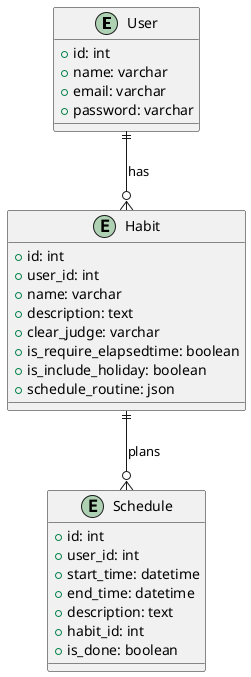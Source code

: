 @startuml habista

' ユーザテーブル
entity "User" as User {
  + id: int
  + name: varchar
  + email: varchar
  + password: varchar
}

' 習慣テーブル
entity "Habit" as Habit {
  + id: int
  + user_id: int
  ' 習慣名
  + name: varchar
  ' きっかけ・なりたい姿
  + description: text
  ' 選択肢："button_click"|"place"|"app_launching"|"api"|"take_picture"
  + clear_judge: varchar 
  ' 経過時間の必須
  + is_require_elapsedtime: boolean
  ' 祝日を含む
  + is_include_holiday: boolean
  ' 実施日程
  + schedule_routine: json
}

' ' 進捗テーブル
' 進捗はScheduleにすべて置き換えるか、Habitから自動生成する形にするかで置き換え予定
' entity "Progress" as Progress {
'   + id: int
'   + habit_id: int
'   + date: date
'   + status: varchar
' }

' ' リマインダーテーブル
' スケジュールで完結させるため一旦コメントアウト
' entity "Reminder" as Reminder {
'   + id: int
'   + habit_id: int
'   + reminder_time: time
' }

' スケジュール?
entity "Schedule" as Schedule {
  + id: int
  + user_id: int
  ' 開始時間
  + start_time: datetime
  ' 終了時間（経過時間の必須が含まれない場合null）
  + end_time: datetime
  ' スケジュールのメモ？
  + description: text
  ' 
  + habit_id: int
  ' 実施済みか
  + is_done: boolean
}

User ||--o{ Habit : "has"
' Habit ||--o{ Progress : "tracks"
' Habit ||--o{ Reminder : "alerts"
Habit ||--o{ Schedule : "plans"

@enduml
